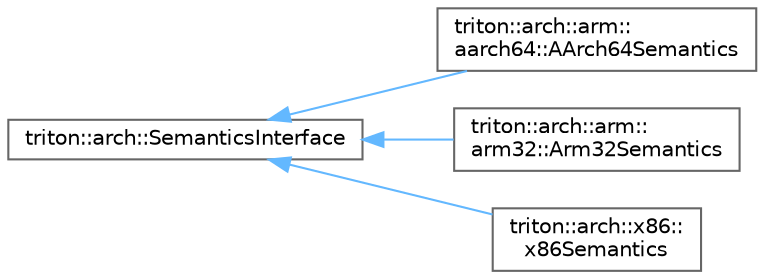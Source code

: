 digraph "Graphical Class Hierarchy"
{
 // LATEX_PDF_SIZE
  bgcolor="transparent";
  edge [fontname=Helvetica,fontsize=10,labelfontname=Helvetica,labelfontsize=10];
  node [fontname=Helvetica,fontsize=10,shape=box,height=0.2,width=0.4];
  rankdir="LR";
  Node0 [label="triton::arch::SemanticsInterface",height=0.2,width=0.4,color="grey40", fillcolor="white", style="filled",URL="$classtriton_1_1arch_1_1SemanticsInterface.html",tooltip="This interface is used as abstract semantics interface. All ISA semantics must use this interface."];
  Node0 -> Node1 [dir="back",color="steelblue1",style="solid"];
  Node1 [label="triton::arch::arm::\laarch64::AArch64Semantics",height=0.2,width=0.4,color="grey40", fillcolor="white", style="filled",URL="$classtriton_1_1arch_1_1arm_1_1aarch64_1_1AArch64Semantics.html",tooltip="The AArch64 ISA semantics."];
  Node0 -> Node2 [dir="back",color="steelblue1",style="solid"];
  Node2 [label="triton::arch::arm::\larm32::Arm32Semantics",height=0.2,width=0.4,color="grey40", fillcolor="white", style="filled",URL="$classtriton_1_1arch_1_1arm_1_1arm32_1_1Arm32Semantics.html",tooltip="The Arm32 ISA semantics."];
  Node0 -> Node3 [dir="back",color="steelblue1",style="solid"];
  Node3 [label="triton::arch::x86::\lx86Semantics",height=0.2,width=0.4,color="grey40", fillcolor="white", style="filled",URL="$classtriton_1_1arch_1_1x86_1_1x86Semantics.html",tooltip="The x86 ISA semantics."];
}

